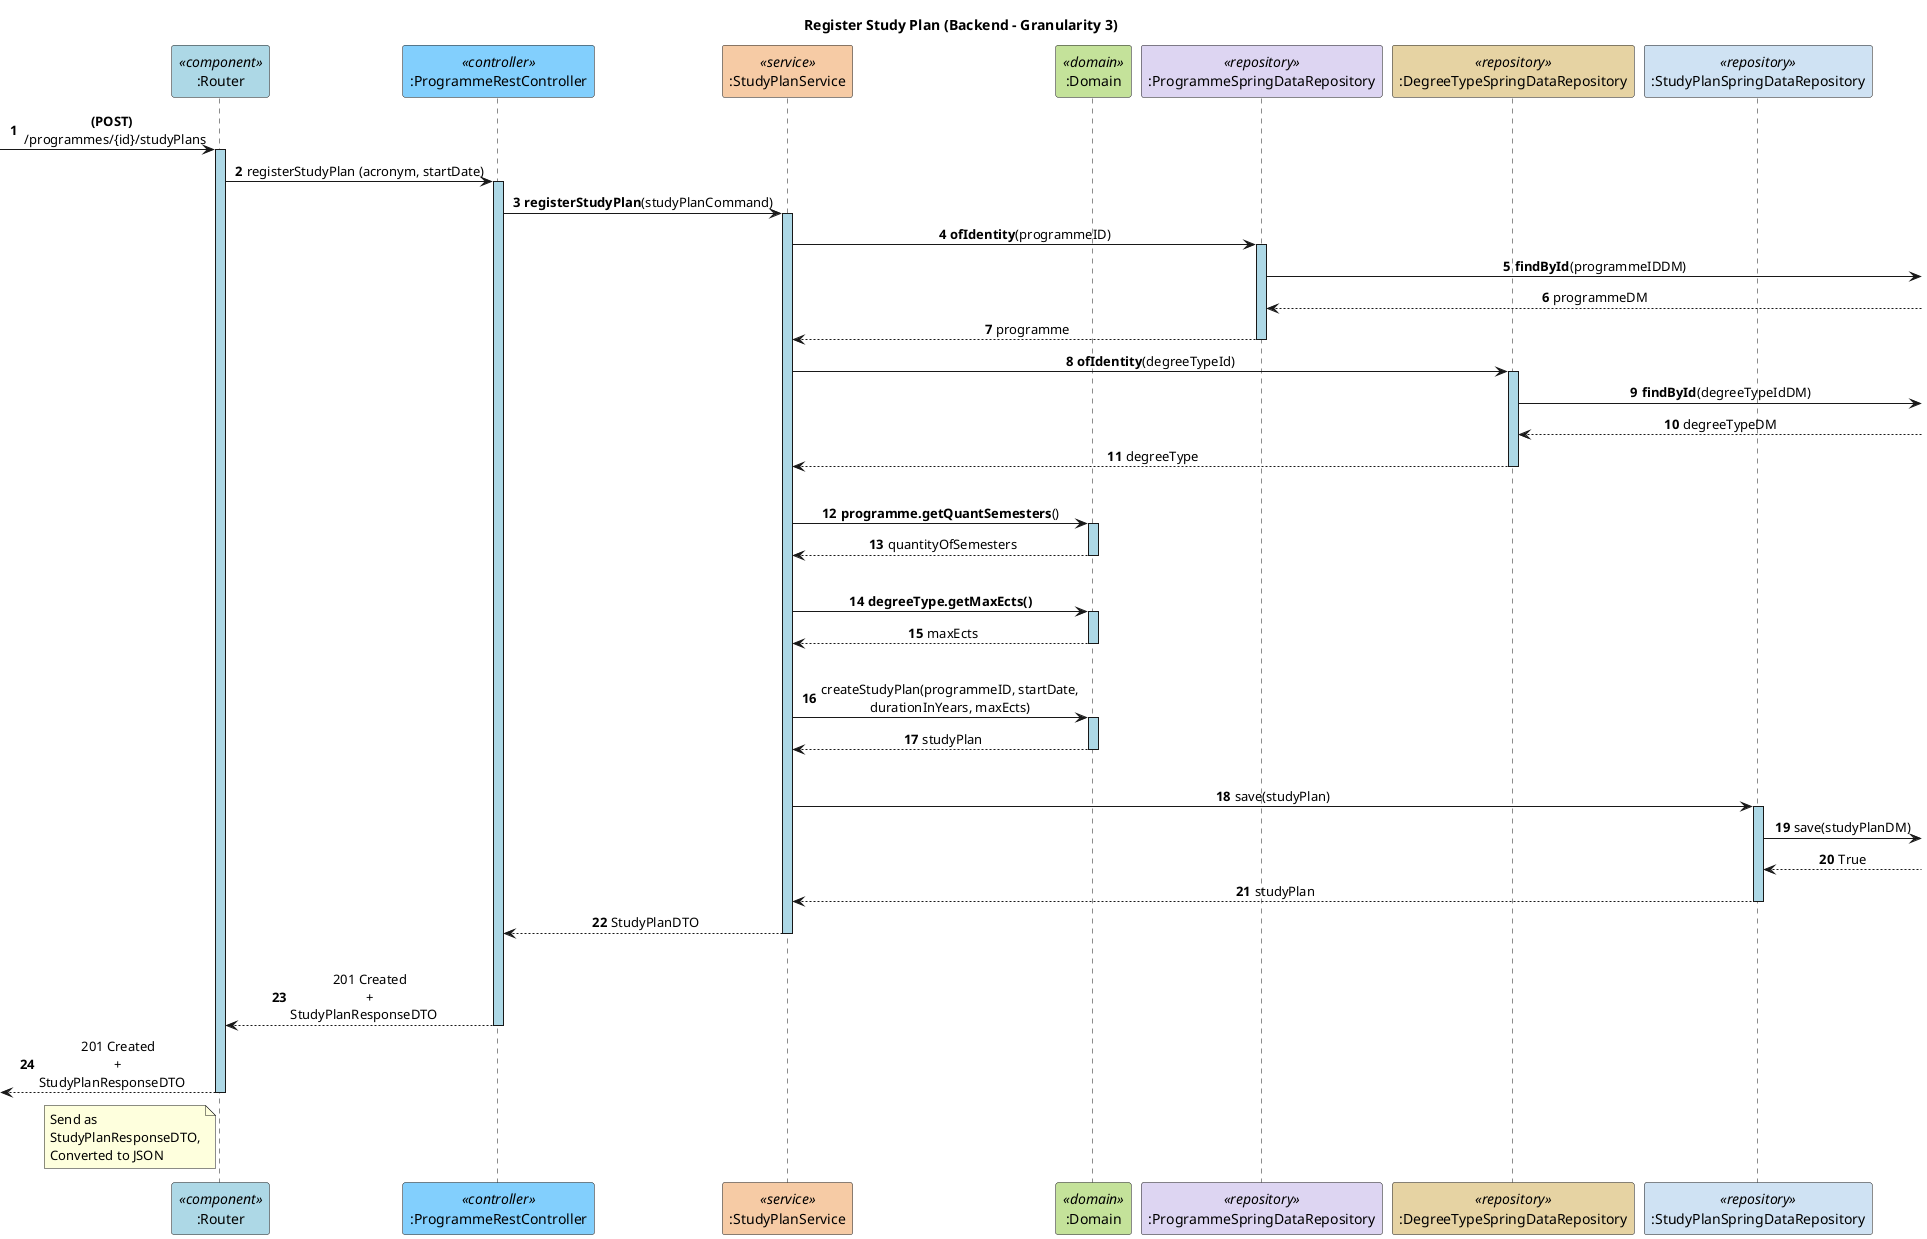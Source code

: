 @startuml
title Register Study Plan (Backend - Granularity 3)
skinparam sequenceLifeLineBackgroundColor lightblue
skinparam sequenceMessageAlign center
autonumber

participant ":Router" as Router <<component>> #ADD8E6
participant ":ProgrammeRestController" as RestController <<controller>> #82CFFD
participant ":StudyPlanService" as Service <<service>> #F6CBA5
participant ":Domain" as Domain <<domain>> #C4E29A
participant ":ProgrammeSpringDataRepository" as ProgrammeRepository <<repository>> #DDD5F2
participant ":DegreeTypeSpringDataRepository" as DegreeTypeRepository <<repository>> #E6D3A3
participant ":StudyPlanSpringDataRepository" as Repository <<repository>> #CFE2F3

-> Router: **(POST)** \n /programmes/{id}/studyPlans
activate Router
Router -> RestController: registerStudyPlan (acronym, startDate)
activate RestController
RestController -> Service: **registerStudyPlan**(studyPlanCommand)
activate Service
Service -> ProgrammeRepository ++: **ofIdentity**(programmeID)
ProgrammeRepository -> : **findById**(programmeIDDM)
ProgrammeRepository <-- : programmeDM
ProgrammeRepository --> Service --: programme

Service -> DegreeTypeRepository ++: **ofIdentity**(degreeTypeId)
DegreeTypeRepository -> : **findById**(degreeTypeIdDM)
DegreeTypeRepository <-- : degreeTypeDM
DegreeTypeRepository --> Service --: degreeType
|||
Service -> Domain ++: **programme.getQuantSemesters**()
Domain --> Service --: quantityOfSemesters
|||
Service -> Domain ++: **degreeType.getMaxEcts()**
Domain --> Service --: maxEcts
|||
Service -> Domain: createStudyPlan(programmeID, startDate,\ndurationInYears, maxEcts)
activate Domain
Domain --> Service: studyPlan
deactivate Domain
|||
Service -> Repository: save(studyPlan)
activate Repository
Repository -> : save(studyPlanDM)
Repository <-- : True
Repository --> Service: studyPlan
deactivate Repository
Service --> RestController: StudyPlanDTO
deactivate Service
|||
Router <-- RestController: 201 Created \n+ \nStudyPlanResponseDTO\t
deactivate RestController
 <-- Router : 201 Created \n+ \nStudyPlanResponseDTO\t
 note left Router
   Send as
   StudyPlanResponseDTO,
   Converted to JSON
 end note
deactivate Router
@enduml